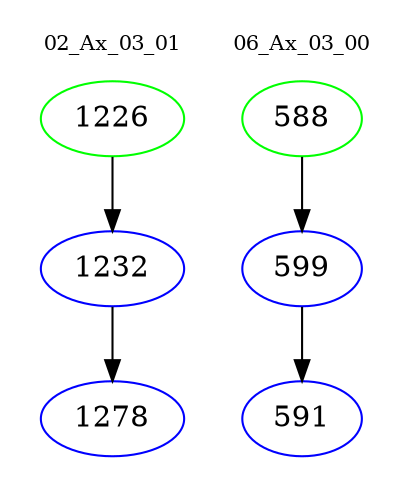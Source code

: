 digraph{
subgraph cluster_0 {
color = white
label = "02_Ax_03_01";
fontsize=10;
T0_1226 [label="1226", color="green"]
T0_1226 -> T0_1232 [color="black"]
T0_1232 [label="1232", color="blue"]
T0_1232 -> T0_1278 [color="black"]
T0_1278 [label="1278", color="blue"]
}
subgraph cluster_1 {
color = white
label = "06_Ax_03_00";
fontsize=10;
T1_588 [label="588", color="green"]
T1_588 -> T1_599 [color="black"]
T1_599 [label="599", color="blue"]
T1_599 -> T1_591 [color="black"]
T1_591 [label="591", color="blue"]
}
}

